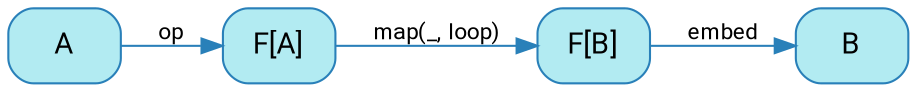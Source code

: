 digraph {
    bgcolor=transparent
    splines=false
    rankdir=LR

    // Default theme: enabled
    node[shape="rectangle" style="rounded,filled" color="#2980B9" fillcolor="#b2ebf2" fontcolor="#000000" fontname="Segoe UI,Roboto,Helvetica,Arial,sans-serif"]
    edge [color="#2980B9" fontcolor="#000000" fontname="Segoe UI,Roboto,Helvetica,Arial,sans-serif" fontsize=11 fontsize=11]

    ListFA[label="F[A]"]
    ListFList[label="F[B]"]

    A         -> ListFA[label=op]
    ListFA    -> ListFList[label="map(_, loop)"]
    ListFList -> B[label=embed]
}
